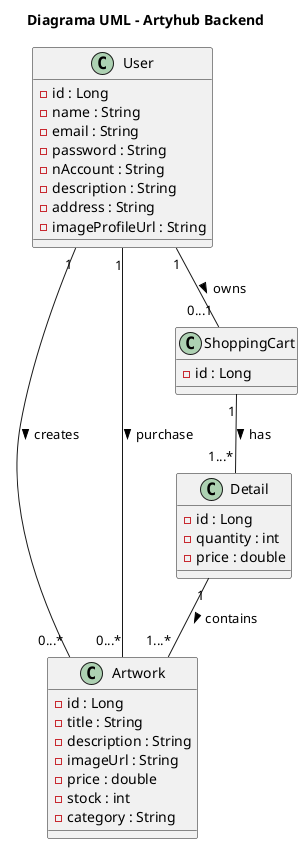@startuml

title Diagrama UML - Artyhub Backend

class User {
    - id : Long
    - name : String
    - email : String
    - password : String
    - nAccount : String
    - description : String
    - address : String
    - imageProfileUrl : String
}

class Artwork {
    - id : Long
    - title : String
    - description : String
    - imageUrl : String
    - price : double
    - stock : int
    - category : String
}

class Detail {
    - id : Long
    - quantity : int
    - price : double
}

class ShoppingCart {
    - id : Long
}

User "1" -- "0...*" Artwork : creates >
User "1" -- "0...1" ShoppingCart : owns >
ShoppingCart "1" -- "1...*" Detail : has >
Detail "1" -- "1...*" Artwork : contains >
User "1" -- "0...*" Artwork : purchase >


@enduml